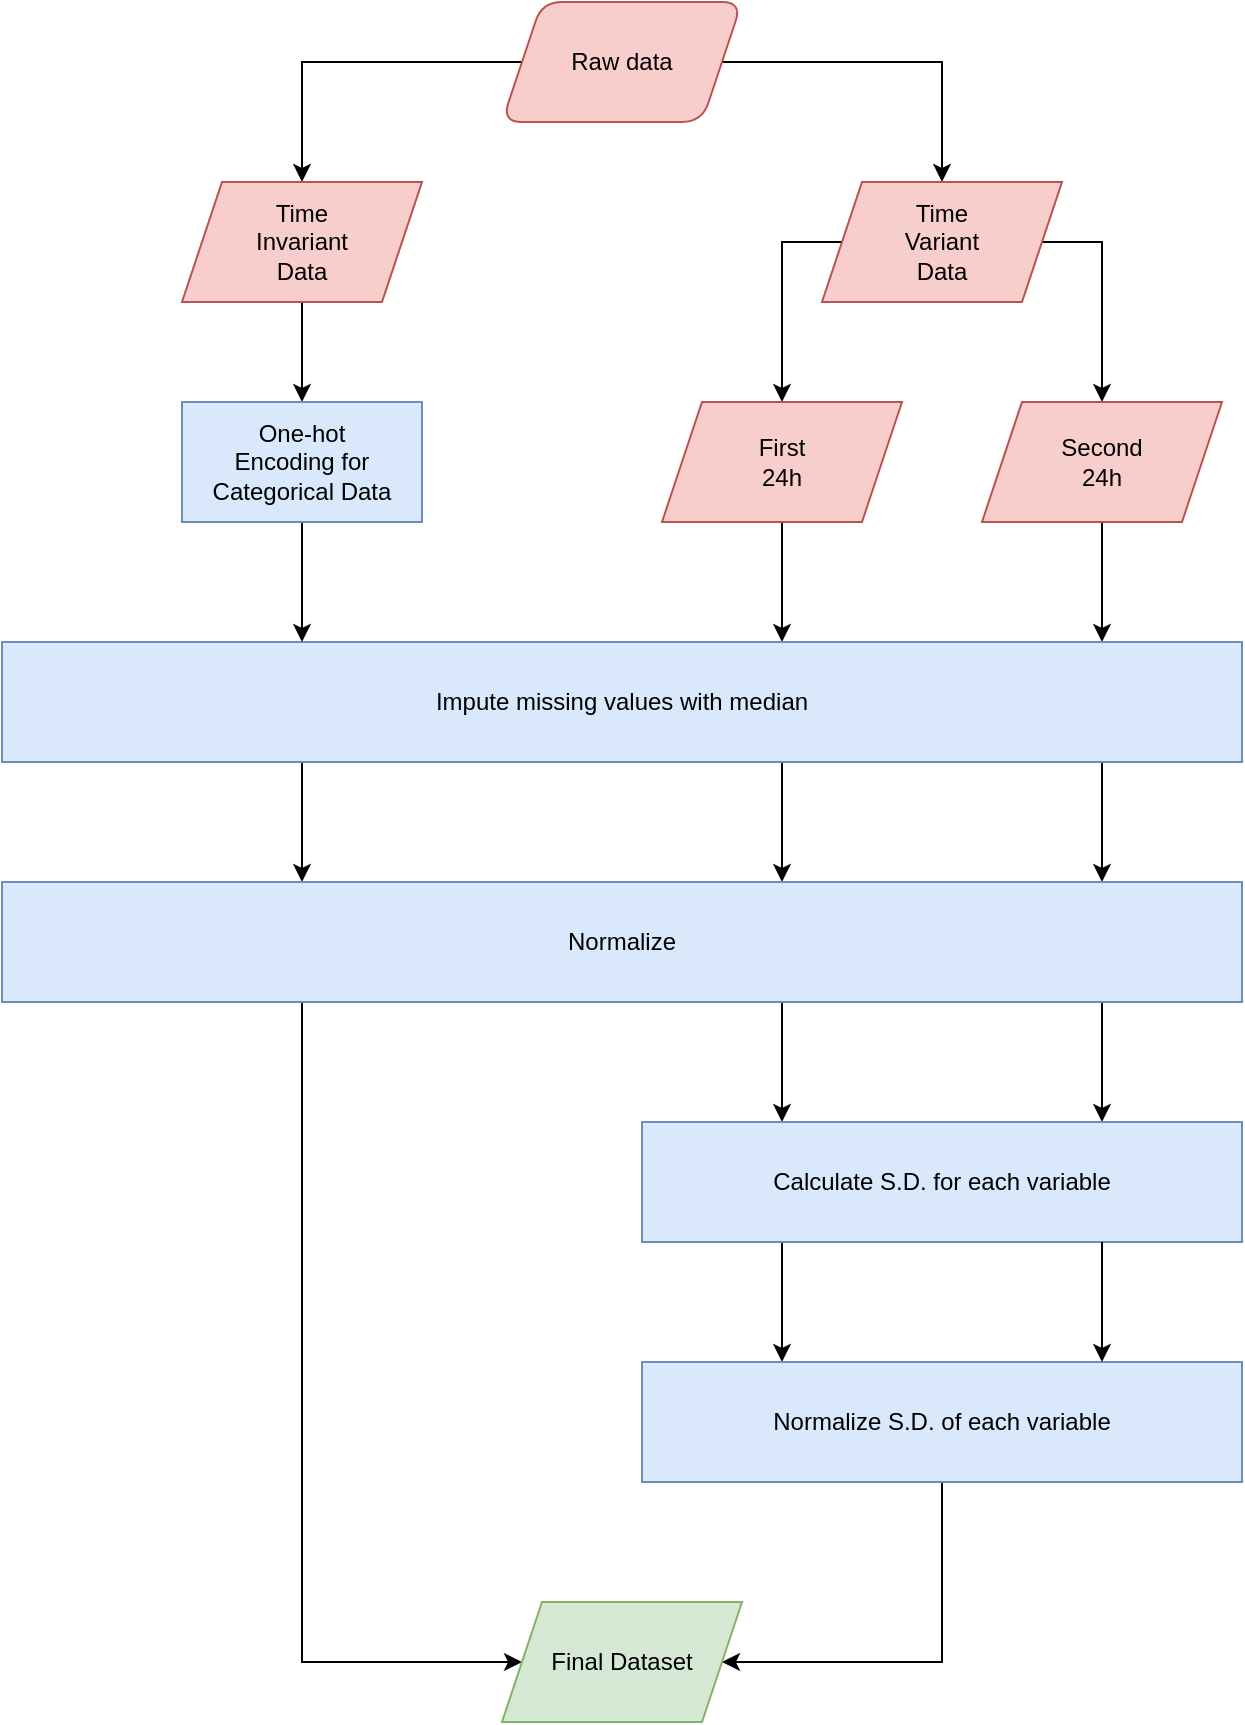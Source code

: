 <mxfile version="24.7.17">
  <diagram name="Page-1" id="voHIHJbenmCPzFNbBPa8">
    <mxGraphModel dx="1434" dy="746" grid="1" gridSize="10" guides="1" tooltips="1" connect="1" arrows="1" fold="1" page="1" pageScale="1" pageWidth="850" pageHeight="1100" math="0" shadow="0">
      <root>
        <mxCell id="0" />
        <mxCell id="1" parent="0" />
        <mxCell id="Hg_4MY-VJVgbTvJdZDNt-4" style="edgeStyle=orthogonalEdgeStyle;rounded=0;orthogonalLoop=1;jettySize=auto;html=1;" parent="1" source="Hg_4MY-VJVgbTvJdZDNt-1" target="Hg_4MY-VJVgbTvJdZDNt-2" edge="1">
          <mxGeometry relative="1" as="geometry" />
        </mxCell>
        <mxCell id="Hg_4MY-VJVgbTvJdZDNt-5" style="edgeStyle=orthogonalEdgeStyle;rounded=0;orthogonalLoop=1;jettySize=auto;html=1;" parent="1" source="Hg_4MY-VJVgbTvJdZDNt-1" target="Hg_4MY-VJVgbTvJdZDNt-3" edge="1">
          <mxGeometry relative="1" as="geometry" />
        </mxCell>
        <mxCell id="Hg_4MY-VJVgbTvJdZDNt-1" value="Raw data" style="rounded=1;whiteSpace=wrap;html=1;shape=parallelogram;perimeter=parallelogramPerimeter;fixedSize=1;fillColor=#f8cecc;strokeColor=#b85450;" parent="1" vertex="1">
          <mxGeometry x="340" y="120" width="120" height="60" as="geometry" />
        </mxCell>
        <mxCell id="Hg_4MY-VJVgbTvJdZDNt-14" value="" style="edgeStyle=orthogonalEdgeStyle;rounded=0;orthogonalLoop=1;jettySize=auto;html=1;" parent="1" source="Hg_4MY-VJVgbTvJdZDNt-2" target="Hg_4MY-VJVgbTvJdZDNt-13" edge="1">
          <mxGeometry relative="1" as="geometry" />
        </mxCell>
        <mxCell id="Hg_4MY-VJVgbTvJdZDNt-2" value="Time&lt;div&gt;Invariant&lt;br&gt;Data&lt;/div&gt;" style="shape=parallelogram;perimeter=parallelogramPerimeter;whiteSpace=wrap;html=1;fixedSize=1;fillColor=#f8cecc;strokeColor=#b85450;" parent="1" vertex="1">
          <mxGeometry x="180" y="210" width="120" height="60" as="geometry" />
        </mxCell>
        <mxCell id="Hg_4MY-VJVgbTvJdZDNt-9" style="edgeStyle=orthogonalEdgeStyle;rounded=0;orthogonalLoop=1;jettySize=auto;html=1;" parent="1" source="Hg_4MY-VJVgbTvJdZDNt-3" target="Hg_4MY-VJVgbTvJdZDNt-6" edge="1">
          <mxGeometry relative="1" as="geometry">
            <Array as="points">
              <mxPoint x="480" y="240" />
            </Array>
          </mxGeometry>
        </mxCell>
        <mxCell id="Hg_4MY-VJVgbTvJdZDNt-10" style="edgeStyle=orthogonalEdgeStyle;rounded=0;orthogonalLoop=1;jettySize=auto;html=1;" parent="1" source="Hg_4MY-VJVgbTvJdZDNt-3" target="Hg_4MY-VJVgbTvJdZDNt-7" edge="1">
          <mxGeometry relative="1" as="geometry">
            <Array as="points">
              <mxPoint x="640" y="240" />
            </Array>
          </mxGeometry>
        </mxCell>
        <mxCell id="Hg_4MY-VJVgbTvJdZDNt-3" value="Time&lt;div&gt;Variant&lt;/div&gt;&lt;div&gt;Data&lt;/div&gt;" style="shape=parallelogram;perimeter=parallelogramPerimeter;whiteSpace=wrap;html=1;fixedSize=1;fillColor=#f8cecc;strokeColor=#b85450;" parent="1" vertex="1">
          <mxGeometry x="500" y="210" width="120" height="60" as="geometry" />
        </mxCell>
        <mxCell id="Hg_4MY-VJVgbTvJdZDNt-16" style="edgeStyle=orthogonalEdgeStyle;rounded=0;orthogonalLoop=1;jettySize=auto;html=1;" parent="1" source="Hg_4MY-VJVgbTvJdZDNt-6" target="Hg_4MY-VJVgbTvJdZDNt-11" edge="1">
          <mxGeometry relative="1" as="geometry">
            <Array as="points">
              <mxPoint x="480" y="420" />
              <mxPoint x="480" y="420" />
            </Array>
          </mxGeometry>
        </mxCell>
        <mxCell id="Hg_4MY-VJVgbTvJdZDNt-6" value="First&lt;div&gt;24h&lt;/div&gt;" style="shape=parallelogram;perimeter=parallelogramPerimeter;whiteSpace=wrap;html=1;fixedSize=1;fillColor=#f8cecc;strokeColor=#b85450;" parent="1" vertex="1">
          <mxGeometry x="420" y="320" width="120" height="60" as="geometry" />
        </mxCell>
        <mxCell id="Hg_4MY-VJVgbTvJdZDNt-15" style="edgeStyle=orthogonalEdgeStyle;rounded=0;orthogonalLoop=1;jettySize=auto;html=1;" parent="1" source="Hg_4MY-VJVgbTvJdZDNt-7" target="Hg_4MY-VJVgbTvJdZDNt-11" edge="1">
          <mxGeometry relative="1" as="geometry">
            <Array as="points">
              <mxPoint x="640" y="430" />
              <mxPoint x="640" y="430" />
            </Array>
          </mxGeometry>
        </mxCell>
        <mxCell id="Hg_4MY-VJVgbTvJdZDNt-7" value="Second&lt;div&gt;24h&lt;/div&gt;" style="shape=parallelogram;perimeter=parallelogramPerimeter;whiteSpace=wrap;html=1;fixedSize=1;fillColor=#f8cecc;strokeColor=#b85450;" parent="1" vertex="1">
          <mxGeometry x="580" y="320" width="120" height="60" as="geometry" />
        </mxCell>
        <mxCell id="Hg_4MY-VJVgbTvJdZDNt-18" style="edgeStyle=orthogonalEdgeStyle;rounded=0;orthogonalLoop=1;jettySize=auto;html=1;" parent="1" source="Hg_4MY-VJVgbTvJdZDNt-11" target="Hg_4MY-VJVgbTvJdZDNt-12" edge="1">
          <mxGeometry relative="1" as="geometry">
            <Array as="points">
              <mxPoint x="240" y="520" />
              <mxPoint x="240" y="520" />
            </Array>
          </mxGeometry>
        </mxCell>
        <mxCell id="Hg_4MY-VJVgbTvJdZDNt-19" style="edgeStyle=orthogonalEdgeStyle;rounded=0;orthogonalLoop=1;jettySize=auto;html=1;" parent="1" source="Hg_4MY-VJVgbTvJdZDNt-11" target="Hg_4MY-VJVgbTvJdZDNt-12" edge="1">
          <mxGeometry relative="1" as="geometry">
            <Array as="points">
              <mxPoint x="640" y="530" />
              <mxPoint x="640" y="530" />
            </Array>
          </mxGeometry>
        </mxCell>
        <mxCell id="Hg_4MY-VJVgbTvJdZDNt-20" style="edgeStyle=orthogonalEdgeStyle;rounded=0;orthogonalLoop=1;jettySize=auto;html=1;" parent="1" source="Hg_4MY-VJVgbTvJdZDNt-11" target="Hg_4MY-VJVgbTvJdZDNt-12" edge="1">
          <mxGeometry relative="1" as="geometry">
            <Array as="points">
              <mxPoint x="480" y="530" />
              <mxPoint x="480" y="530" />
            </Array>
          </mxGeometry>
        </mxCell>
        <mxCell id="Hg_4MY-VJVgbTvJdZDNt-11" value="Impute missing values with median" style="rounded=0;whiteSpace=wrap;html=1;fillColor=#dae8fc;strokeColor=#6c8ebf;" parent="1" vertex="1">
          <mxGeometry x="90" y="440" width="620" height="60" as="geometry" />
        </mxCell>
        <mxCell id="Hg_4MY-VJVgbTvJdZDNt-22" style="edgeStyle=orthogonalEdgeStyle;rounded=0;orthogonalLoop=1;jettySize=auto;html=1;" parent="1" source="Hg_4MY-VJVgbTvJdZDNt-12" target="Hg_4MY-VJVgbTvJdZDNt-21" edge="1">
          <mxGeometry relative="1" as="geometry">
            <Array as="points">
              <mxPoint x="480" y="640" />
              <mxPoint x="480" y="640" />
            </Array>
          </mxGeometry>
        </mxCell>
        <mxCell id="Hg_4MY-VJVgbTvJdZDNt-23" style="edgeStyle=orthogonalEdgeStyle;rounded=0;orthogonalLoop=1;jettySize=auto;html=1;" parent="1" source="Hg_4MY-VJVgbTvJdZDNt-12" target="Hg_4MY-VJVgbTvJdZDNt-21" edge="1">
          <mxGeometry relative="1" as="geometry">
            <Array as="points">
              <mxPoint x="640" y="640" />
              <mxPoint x="640" y="640" />
            </Array>
          </mxGeometry>
        </mxCell>
        <mxCell id="mSEYJBK2QYUMCC0jllVk-4" style="edgeStyle=orthogonalEdgeStyle;rounded=0;orthogonalLoop=1;jettySize=auto;html=1;" edge="1" parent="1" source="Hg_4MY-VJVgbTvJdZDNt-12" target="mSEYJBK2QYUMCC0jllVk-1">
          <mxGeometry relative="1" as="geometry">
            <Array as="points">
              <mxPoint x="240" y="950" />
            </Array>
          </mxGeometry>
        </mxCell>
        <mxCell id="Hg_4MY-VJVgbTvJdZDNt-12" value="Normalize" style="rounded=0;whiteSpace=wrap;html=1;fillColor=#dae8fc;strokeColor=#6c8ebf;" parent="1" vertex="1">
          <mxGeometry x="90" y="560" width="620" height="60" as="geometry" />
        </mxCell>
        <mxCell id="Hg_4MY-VJVgbTvJdZDNt-17" style="edgeStyle=orthogonalEdgeStyle;rounded=0;orthogonalLoop=1;jettySize=auto;html=1;" parent="1" source="Hg_4MY-VJVgbTvJdZDNt-13" target="Hg_4MY-VJVgbTvJdZDNt-11" edge="1">
          <mxGeometry relative="1" as="geometry">
            <Array as="points">
              <mxPoint x="240" y="420" />
              <mxPoint x="240" y="420" />
            </Array>
          </mxGeometry>
        </mxCell>
        <mxCell id="Hg_4MY-VJVgbTvJdZDNt-13" value="One-hot&lt;div&gt;Encoding for&lt;/div&gt;&lt;div&gt;Categorical Data&lt;/div&gt;" style="rounded=0;whiteSpace=wrap;html=1;fillColor=#dae8fc;strokeColor=#6c8ebf;" parent="1" vertex="1">
          <mxGeometry x="180" y="320" width="120" height="60" as="geometry" />
        </mxCell>
        <mxCell id="Hg_4MY-VJVgbTvJdZDNt-25" style="edgeStyle=orthogonalEdgeStyle;rounded=0;orthogonalLoop=1;jettySize=auto;html=1;" parent="1" source="Hg_4MY-VJVgbTvJdZDNt-21" target="Hg_4MY-VJVgbTvJdZDNt-24" edge="1">
          <mxGeometry relative="1" as="geometry">
            <Array as="points">
              <mxPoint x="480" y="770" />
              <mxPoint x="480" y="770" />
            </Array>
          </mxGeometry>
        </mxCell>
        <mxCell id="Hg_4MY-VJVgbTvJdZDNt-21" value="Calculate S.D. for each variable" style="rounded=0;whiteSpace=wrap;html=1;fillColor=#dae8fc;strokeColor=#6c8ebf;" parent="1" vertex="1">
          <mxGeometry x="410" y="680" width="300" height="60" as="geometry" />
        </mxCell>
        <mxCell id="mSEYJBK2QYUMCC0jllVk-3" style="edgeStyle=orthogonalEdgeStyle;rounded=0;orthogonalLoop=1;jettySize=auto;html=1;" edge="1" parent="1" source="Hg_4MY-VJVgbTvJdZDNt-24" target="mSEYJBK2QYUMCC0jllVk-1">
          <mxGeometry relative="1" as="geometry">
            <Array as="points">
              <mxPoint x="560" y="950" />
            </Array>
          </mxGeometry>
        </mxCell>
        <mxCell id="Hg_4MY-VJVgbTvJdZDNt-24" value="Normalize S.D. of each variable" style="rounded=0;whiteSpace=wrap;html=1;fillColor=#dae8fc;strokeColor=#6c8ebf;" parent="1" vertex="1">
          <mxGeometry x="410" y="800" width="300" height="60" as="geometry" />
        </mxCell>
        <mxCell id="Hg_4MY-VJVgbTvJdZDNt-26" style="edgeStyle=orthogonalEdgeStyle;rounded=0;orthogonalLoop=1;jettySize=auto;html=1;" parent="1" source="Hg_4MY-VJVgbTvJdZDNt-21" target="Hg_4MY-VJVgbTvJdZDNt-24" edge="1">
          <mxGeometry relative="1" as="geometry">
            <mxPoint x="480" y="740" as="sourcePoint" />
            <mxPoint x="480" y="800" as="targetPoint" />
            <Array as="points">
              <mxPoint x="640" y="770" />
              <mxPoint x="640" y="770" />
            </Array>
          </mxGeometry>
        </mxCell>
        <mxCell id="mSEYJBK2QYUMCC0jllVk-1" value="Final Dataset" style="shape=parallelogram;perimeter=parallelogramPerimeter;whiteSpace=wrap;html=1;fixedSize=1;fillColor=#d5e8d4;strokeColor=#82b366;" vertex="1" parent="1">
          <mxGeometry x="340" y="920" width="120" height="60" as="geometry" />
        </mxCell>
      </root>
    </mxGraphModel>
  </diagram>
</mxfile>
